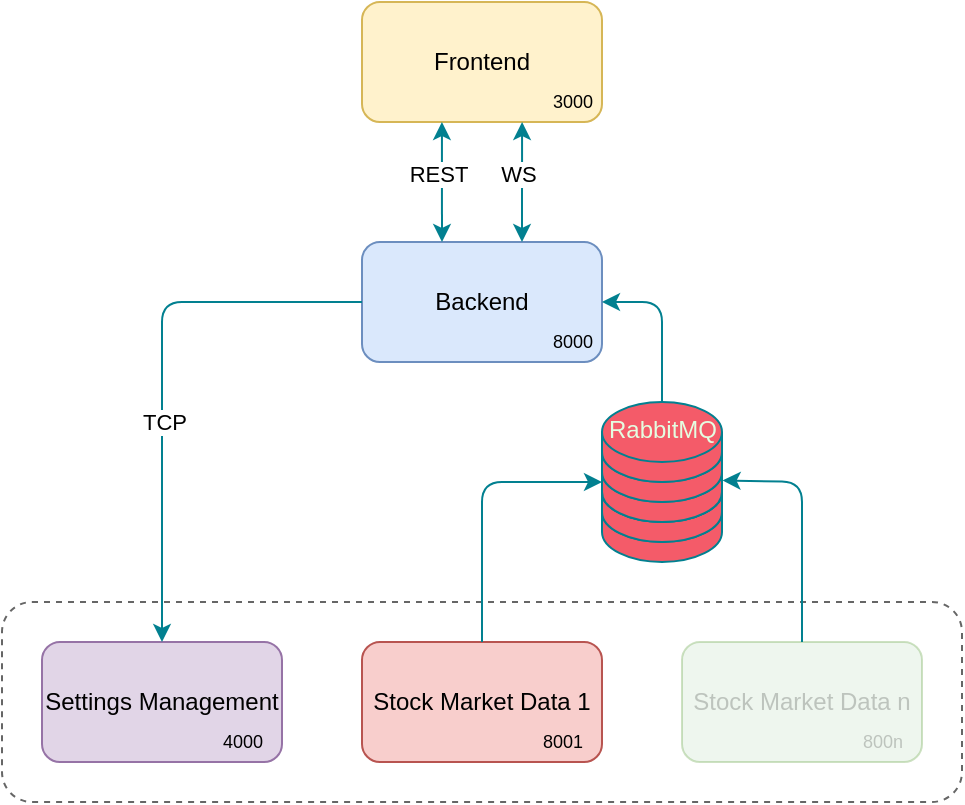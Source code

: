 <mxfile version="21.2.1" type="device">
  <diagram id="2nRSsmKYoXZeL628RDGi" name="Page-1">
    <mxGraphModel dx="1026" dy="660" grid="1" gridSize="10" guides="1" tooltips="1" connect="1" arrows="1" fold="1" page="1" pageScale="1" pageWidth="1169" pageHeight="827" math="0" shadow="0">
      <root>
        <mxCell id="0" />
        <mxCell id="1" parent="0" />
        <mxCell id="3L7Mh6S2p1XTbHyWXPZ6-6" value="" style="rounded=1;whiteSpace=wrap;html=1;fillColor=none;fontColor=#333333;strokeColor=#666666;textOpacity=60;dashed=1;" parent="1" vertex="1">
          <mxGeometry x="260" y="500" width="480" height="100" as="geometry" />
        </mxCell>
        <mxCell id="3L7Mh6S2p1XTbHyWXPZ6-2" value="Backend" style="rounded=1;whiteSpace=wrap;html=1;fillColor=#dae8fc;strokeColor=#6c8ebf;" parent="1" vertex="1">
          <mxGeometry x="440" y="320" width="120" height="60" as="geometry" />
        </mxCell>
        <mxCell id="3L7Mh6S2p1XTbHyWXPZ6-3" value="Settings Management" style="rounded=1;whiteSpace=wrap;html=1;fillColor=#e1d5e7;strokeColor=#9673a6;" parent="1" vertex="1">
          <mxGeometry x="280" y="520" width="120" height="60" as="geometry" />
        </mxCell>
        <mxCell id="3L7Mh6S2p1XTbHyWXPZ6-4" value="Stock Market Data 1" style="rounded=1;whiteSpace=wrap;html=1;fillColor=#f8cecc;strokeColor=#b85450;" parent="1" vertex="1">
          <mxGeometry x="440" y="520" width="120" height="60" as="geometry" />
        </mxCell>
        <mxCell id="3L7Mh6S2p1XTbHyWXPZ6-5" value="Stock Market Data n" style="rounded=1;whiteSpace=wrap;html=1;fillColor=#d5e8d4;strokeColor=#82b366;opacity=40;textOpacity=20;" parent="1" vertex="1">
          <mxGeometry x="600" y="520" width="120" height="60" as="geometry" />
        </mxCell>
        <mxCell id="3L7Mh6S2p1XTbHyWXPZ6-12" value="" style="shape=cylinder3;whiteSpace=wrap;html=1;boundedLbl=1;backgroundOutline=1;size=15;rounded=0;sketch=0;fontColor=#E4FDE1;strokeColor=#028090;fillColor=#F45B69;" parent="1" vertex="1">
          <mxGeometry x="560" y="440" width="60" height="40" as="geometry" />
        </mxCell>
        <mxCell id="3L7Mh6S2p1XTbHyWXPZ6-13" value="" style="shape=cylinder3;whiteSpace=wrap;html=1;boundedLbl=1;backgroundOutline=1;size=15;rounded=0;sketch=0;fontColor=#E4FDE1;strokeColor=#028090;fillColor=#F45B69;" parent="1" vertex="1">
          <mxGeometry x="560" y="430" width="60" height="40" as="geometry" />
        </mxCell>
        <mxCell id="3L7Mh6S2p1XTbHyWXPZ6-14" value="" style="shape=cylinder3;whiteSpace=wrap;html=1;boundedLbl=1;backgroundOutline=1;size=15;rounded=0;sketch=0;fontColor=#E4FDE1;strokeColor=#028090;fillColor=#F45B69;" parent="1" vertex="1">
          <mxGeometry x="560" y="420" width="60" height="40" as="geometry" />
        </mxCell>
        <mxCell id="3L7Mh6S2p1XTbHyWXPZ6-17" value="" style="endArrow=classic;html=1;rounded=1;sketch=0;fontColor=#E4FDE1;strokeColor=#028090;fillColor=#F45B69;curved=0;exitX=0;exitY=0.5;exitDx=0;exitDy=0;entryX=0.5;entryY=0;entryDx=0;entryDy=0;" parent="1" source="3L7Mh6S2p1XTbHyWXPZ6-2" target="3L7Mh6S2p1XTbHyWXPZ6-3" edge="1">
          <mxGeometry width="50" height="50" relative="1" as="geometry">
            <mxPoint x="610" y="530" as="sourcePoint" />
            <mxPoint x="660" y="480" as="targetPoint" />
            <Array as="points">
              <mxPoint x="340" y="350" />
            </Array>
          </mxGeometry>
        </mxCell>
        <mxCell id="qJsoILyu7q6bJUkfd2pU-5" value="TCP" style="edgeLabel;html=1;align=center;verticalAlign=middle;resizable=0;points=[];" parent="3L7Mh6S2p1XTbHyWXPZ6-17" vertex="1" connectable="0">
          <mxGeometry x="0.187" y="1" relative="1" as="geometry">
            <mxPoint as="offset" />
          </mxGeometry>
        </mxCell>
        <mxCell id="3L7Mh6S2p1XTbHyWXPZ6-20" value="" style="endArrow=none;startArrow=classic;html=1;rounded=1;sketch=0;fontColor=#E4FDE1;strokeColor=#028090;fillColor=#F45B69;curved=0;entryX=0.5;entryY=0;entryDx=0;entryDy=0;entryPerimeter=0;endFill=0;" parent="1" target="3L7Mh6S2p1XTbHyWXPZ6-24" edge="1">
          <mxGeometry width="50" height="50" relative="1" as="geometry">
            <mxPoint x="560" y="350" as="sourcePoint" />
            <mxPoint x="670" y="370" as="targetPoint" />
            <Array as="points">
              <mxPoint x="590" y="350" />
            </Array>
          </mxGeometry>
        </mxCell>
        <mxCell id="3L7Mh6S2p1XTbHyWXPZ6-21" value="" style="endArrow=none;startArrow=classic;html=1;rounded=1;sketch=0;fontColor=#E4FDE1;strokeColor=#028090;fillColor=#F45B69;curved=0;exitX=0;exitY=1;exitDx=0;exitDy=0;exitPerimeter=0;entryX=0.5;entryY=0;entryDx=0;entryDy=0;endFill=0;" parent="1" source="3L7Mh6S2p1XTbHyWXPZ6-24" target="3L7Mh6S2p1XTbHyWXPZ6-4" edge="1">
          <mxGeometry width="50" height="50" relative="1" as="geometry">
            <mxPoint x="530" y="420" as="sourcePoint" />
            <mxPoint x="520" y="520" as="targetPoint" />
            <Array as="points">
              <mxPoint x="500" y="440" />
            </Array>
          </mxGeometry>
        </mxCell>
        <mxCell id="3L7Mh6S2p1XTbHyWXPZ6-22" value="" style="shape=cylinder3;whiteSpace=wrap;html=1;boundedLbl=1;backgroundOutline=1;size=15;rounded=0;sketch=0;fontColor=#E4FDE1;strokeColor=#028090;fillColor=#F45B69;" parent="1" vertex="1">
          <mxGeometry x="560" y="420" width="60" height="40" as="geometry" />
        </mxCell>
        <mxCell id="3L7Mh6S2p1XTbHyWXPZ6-23" value="" style="shape=cylinder3;whiteSpace=wrap;html=1;boundedLbl=1;backgroundOutline=1;size=15;rounded=0;sketch=0;fontColor=#E4FDE1;strokeColor=#028090;fillColor=#F45B69;" parent="1" vertex="1">
          <mxGeometry x="560" y="410" width="60" height="40" as="geometry" />
        </mxCell>
        <mxCell id="3L7Mh6S2p1XTbHyWXPZ6-24" value="" style="shape=cylinder3;whiteSpace=wrap;html=1;boundedLbl=1;backgroundOutline=1;size=15;rounded=0;sketch=0;fontColor=#E4FDE1;strokeColor=#028090;fillColor=#F45B69;" parent="1" vertex="1">
          <mxGeometry x="560" y="400" width="60" height="40" as="geometry" />
        </mxCell>
        <mxCell id="3L7Mh6S2p1XTbHyWXPZ6-16" value="RabbitMQ" style="text;html=1;align=center;verticalAlign=middle;resizable=0;points=[];autosize=1;strokeColor=none;fillColor=none;fontColor=#E4FDE1;" parent="1" vertex="1">
          <mxGeometry x="550" y="399" width="80" height="30" as="geometry" />
        </mxCell>
        <mxCell id="qJsoILyu7q6bJUkfd2pU-1" value="Frontend" style="rounded=1;whiteSpace=wrap;html=1;fillColor=#fff2cc;strokeColor=#d6b656;" parent="1" vertex="1">
          <mxGeometry x="440" y="200" width="120" height="60" as="geometry" />
        </mxCell>
        <mxCell id="qJsoILyu7q6bJUkfd2pU-3" value="" style="endArrow=classic;html=1;rounded=1;sketch=0;fontColor=#E4FDE1;strokeColor=#028090;fillColor=#F45B69;curved=0;entryX=0.5;entryY=0;entryDx=0;entryDy=0;exitX=0.333;exitY=1;exitDx=0;exitDy=0;exitPerimeter=0;startArrow=classic;startFill=1;" parent="1" source="qJsoILyu7q6bJUkfd2pU-1" edge="1">
          <mxGeometry width="50" height="50" relative="1" as="geometry">
            <mxPoint x="480" y="280" as="sourcePoint" />
            <mxPoint x="480" y="320" as="targetPoint" />
            <Array as="points" />
          </mxGeometry>
        </mxCell>
        <mxCell id="qJsoILyu7q6bJUkfd2pU-8" value="REST" style="edgeLabel;html=1;align=center;verticalAlign=middle;resizable=0;points=[];" parent="qJsoILyu7q6bJUkfd2pU-3" vertex="1" connectable="0">
          <mxGeometry x="-0.154" y="-2" relative="1" as="geometry">
            <mxPoint as="offset" />
          </mxGeometry>
        </mxCell>
        <mxCell id="qJsoILyu7q6bJUkfd2pU-4" value="" style="endArrow=none;startArrow=classic;html=1;rounded=1;sketch=0;fontColor=#E4FDE1;strokeColor=#028090;fillColor=#F45B69;curved=0;entryX=0.5;entryY=0;entryDx=0;entryDy=0;exitX=1.005;exitY=0.73;exitDx=0;exitDy=0;exitPerimeter=0;endFill=0;" parent="1" source="3L7Mh6S2p1XTbHyWXPZ6-23" target="3L7Mh6S2p1XTbHyWXPZ6-5" edge="1">
          <mxGeometry width="50" height="50" relative="1" as="geometry">
            <mxPoint x="570" y="450" as="sourcePoint" />
            <mxPoint x="510" y="530" as="targetPoint" />
            <Array as="points">
              <mxPoint x="660" y="440" />
            </Array>
          </mxGeometry>
        </mxCell>
        <mxCell id="qJsoILyu7q6bJUkfd2pU-9" value="" style="endArrow=classic;html=1;rounded=1;sketch=0;fontColor=#E4FDE1;strokeColor=#028090;fillColor=#F45B69;curved=0;exitX=0.667;exitY=1;exitDx=0;exitDy=0;entryX=0.5;entryY=0;entryDx=0;entryDy=0;startArrow=classic;startFill=1;exitPerimeter=0;" parent="1" source="qJsoILyu7q6bJUkfd2pU-1" edge="1">
          <mxGeometry width="50" height="50" relative="1" as="geometry">
            <mxPoint x="520" y="280" as="sourcePoint" />
            <mxPoint x="520" y="320" as="targetPoint" />
            <Array as="points" />
          </mxGeometry>
        </mxCell>
        <mxCell id="qJsoILyu7q6bJUkfd2pU-10" value="WS" style="edgeLabel;html=1;align=center;verticalAlign=middle;resizable=0;points=[];" parent="qJsoILyu7q6bJUkfd2pU-9" vertex="1" connectable="0">
          <mxGeometry x="-0.154" y="-2" relative="1" as="geometry">
            <mxPoint as="offset" />
          </mxGeometry>
        </mxCell>
        <mxCell id="qJsoILyu7q6bJUkfd2pU-11" value="8000" style="text;html=1;align=center;verticalAlign=middle;resizable=0;points=[];autosize=1;strokeColor=none;fillColor=none;fontSize=9;" parent="1" vertex="1">
          <mxGeometry x="525" y="360" width="40" height="20" as="geometry" />
        </mxCell>
        <mxCell id="qJsoILyu7q6bJUkfd2pU-12" value="3000" style="text;html=1;align=center;verticalAlign=middle;resizable=0;points=[];autosize=1;strokeColor=none;fillColor=none;fontSize=9;" parent="1" vertex="1">
          <mxGeometry x="525" y="240" width="40" height="20" as="geometry" />
        </mxCell>
        <mxCell id="qJsoILyu7q6bJUkfd2pU-14" value="4000" style="text;html=1;align=center;verticalAlign=middle;resizable=0;points=[];autosize=1;strokeColor=none;fillColor=none;fontSize=9;" parent="1" vertex="1">
          <mxGeometry x="360" y="560" width="40" height="20" as="geometry" />
        </mxCell>
        <mxCell id="qJsoILyu7q6bJUkfd2pU-16" value="8001" style="text;html=1;align=center;verticalAlign=middle;resizable=0;points=[];autosize=1;strokeColor=none;fillColor=none;fontSize=9;" parent="1" vertex="1">
          <mxGeometry x="520" y="560" width="40" height="20" as="geometry" />
        </mxCell>
        <mxCell id="qJsoILyu7q6bJUkfd2pU-17" value="800n" style="text;html=1;align=center;verticalAlign=middle;resizable=0;points=[];autosize=1;strokeColor=none;fillColor=none;fontSize=9;textOpacity=20;" parent="1" vertex="1">
          <mxGeometry x="680" y="560" width="40" height="20" as="geometry" />
        </mxCell>
      </root>
    </mxGraphModel>
  </diagram>
</mxfile>
